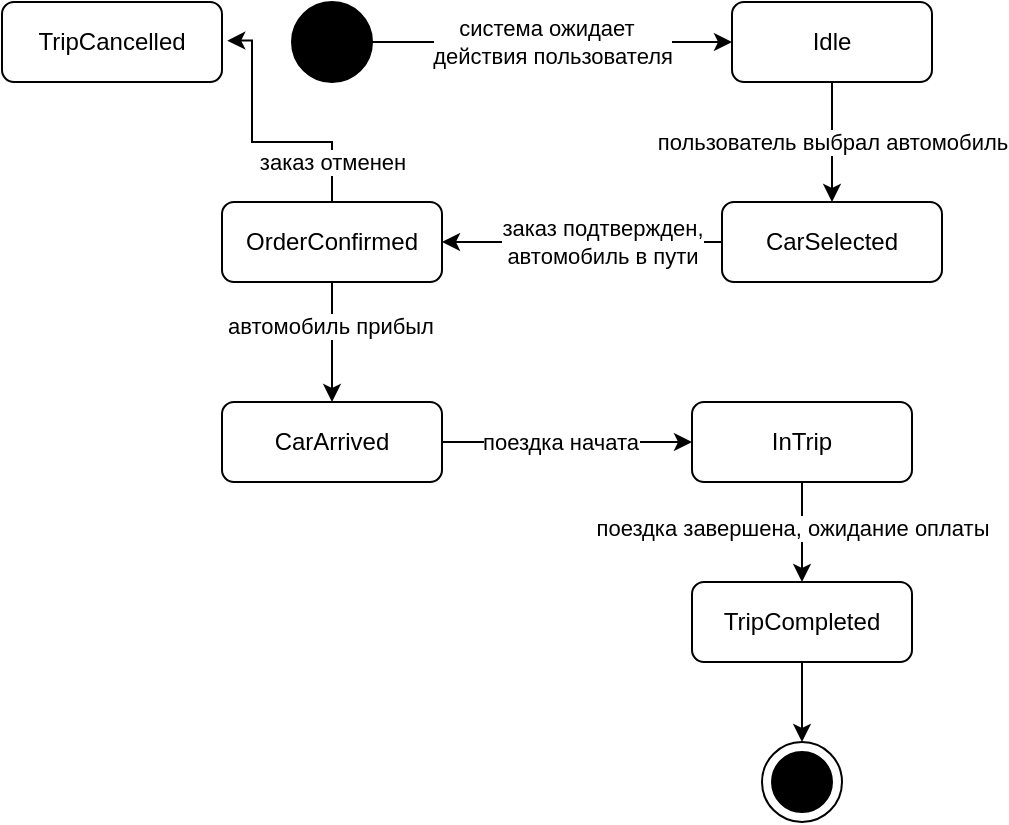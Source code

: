 <mxfile version="24.9.0">
  <diagram name="Страница — 1" id="zRIosCJsAUis-2vK1r5C">
    <mxGraphModel dx="1420" dy="614" grid="1" gridSize="10" guides="1" tooltips="1" connect="1" arrows="1" fold="1" page="1" pageScale="1" pageWidth="827" pageHeight="1169" math="0" shadow="0">
      <root>
        <mxCell id="0" />
        <mxCell id="1" parent="0" />
        <mxCell id="nmZ81usScESoOWujH9D9-5" value="система ожидает&amp;nbsp;&amp;nbsp;&lt;div&gt;действия пользователя&lt;/div&gt;" style="edgeStyle=orthogonalEdgeStyle;rounded=0;orthogonalLoop=1;jettySize=auto;html=1;entryX=0;entryY=0.5;entryDx=0;entryDy=0;" edge="1" parent="1" source="nmZ81usScESoOWujH9D9-1" target="nmZ81usScESoOWujH9D9-4">
          <mxGeometry relative="1" as="geometry" />
        </mxCell>
        <mxCell id="nmZ81usScESoOWujH9D9-1" value="" style="shape=ellipse;html=1;fillColor=strokeColor;fontSize=18;fontColor=#ffffff;" vertex="1" parent="1">
          <mxGeometry x="60" y="120" width="40" height="40" as="geometry" />
        </mxCell>
        <mxCell id="nmZ81usScESoOWujH9D9-7" value="пользователь выбрал автомобиль" style="edgeStyle=orthogonalEdgeStyle;rounded=0;orthogonalLoop=1;jettySize=auto;html=1;" edge="1" parent="1" source="nmZ81usScESoOWujH9D9-4" target="nmZ81usScESoOWujH9D9-6">
          <mxGeometry relative="1" as="geometry" />
        </mxCell>
        <mxCell id="nmZ81usScESoOWujH9D9-4" value="Idle" style="shape=rect;rounded=1;html=1;whiteSpace=wrap;align=center;" vertex="1" parent="1">
          <mxGeometry x="280" y="120" width="100" height="40" as="geometry" />
        </mxCell>
        <mxCell id="nmZ81usScESoOWujH9D9-12" value="заказ подтвержден,&lt;div&gt;автомобиль в пути&lt;/div&gt;" style="edgeStyle=orthogonalEdgeStyle;rounded=0;orthogonalLoop=1;jettySize=auto;html=1;" edge="1" parent="1" source="nmZ81usScESoOWujH9D9-6" target="nmZ81usScESoOWujH9D9-11">
          <mxGeometry x="-0.143" relative="1" as="geometry">
            <mxPoint as="offset" />
          </mxGeometry>
        </mxCell>
        <mxCell id="nmZ81usScESoOWujH9D9-6" value="CarSelected" style="whiteSpace=wrap;html=1;rounded=1;" vertex="1" parent="1">
          <mxGeometry x="275" y="220" width="110" height="40" as="geometry" />
        </mxCell>
        <mxCell id="nmZ81usScESoOWujH9D9-14" value="" style="edgeStyle=orthogonalEdgeStyle;rounded=0;orthogonalLoop=1;jettySize=auto;html=1;" edge="1" parent="1" source="nmZ81usScESoOWujH9D9-11" target="nmZ81usScESoOWujH9D9-13">
          <mxGeometry relative="1" as="geometry" />
        </mxCell>
        <mxCell id="nmZ81usScESoOWujH9D9-15" value="автомобиль прибыл" style="edgeLabel;html=1;align=center;verticalAlign=middle;resizable=0;points=[];" vertex="1" connectable="0" parent="nmZ81usScESoOWujH9D9-14">
          <mxGeometry x="-0.267" y="-1" relative="1" as="geometry">
            <mxPoint as="offset" />
          </mxGeometry>
        </mxCell>
        <mxCell id="nmZ81usScESoOWujH9D9-26" style="edgeStyle=orthogonalEdgeStyle;rounded=0;orthogonalLoop=1;jettySize=auto;html=1;exitX=0;exitY=0.5;exitDx=0;exitDy=0;" edge="1" parent="1" source="nmZ81usScESoOWujH9D9-11">
          <mxGeometry relative="1" as="geometry">
            <mxPoint x="25" y="240.167" as="targetPoint" />
          </mxGeometry>
        </mxCell>
        <mxCell id="nmZ81usScESoOWujH9D9-11" value="OrderConfirmed" style="whiteSpace=wrap;html=1;rounded=1;" vertex="1" parent="1">
          <mxGeometry x="25" y="220" width="110" height="40" as="geometry" />
        </mxCell>
        <mxCell id="nmZ81usScESoOWujH9D9-17" value="" style="edgeStyle=orthogonalEdgeStyle;rounded=0;orthogonalLoop=1;jettySize=auto;html=1;" edge="1" parent="1" source="nmZ81usScESoOWujH9D9-13" target="nmZ81usScESoOWujH9D9-16">
          <mxGeometry relative="1" as="geometry" />
        </mxCell>
        <mxCell id="nmZ81usScESoOWujH9D9-18" value="поездка начата" style="edgeLabel;html=1;align=center;verticalAlign=middle;resizable=0;points=[];" vertex="1" connectable="0" parent="nmZ81usScESoOWujH9D9-17">
          <mxGeometry x="-0.388" y="1" relative="1" as="geometry">
            <mxPoint x="20" y="1" as="offset" />
          </mxGeometry>
        </mxCell>
        <mxCell id="nmZ81usScESoOWujH9D9-13" value="CarArrived" style="whiteSpace=wrap;html=1;rounded=1;" vertex="1" parent="1">
          <mxGeometry x="25" y="320" width="110" height="40" as="geometry" />
        </mxCell>
        <mxCell id="nmZ81usScESoOWujH9D9-20" value="" style="edgeStyle=orthogonalEdgeStyle;rounded=0;orthogonalLoop=1;jettySize=auto;html=1;" edge="1" parent="1" source="nmZ81usScESoOWujH9D9-16" target="nmZ81usScESoOWujH9D9-19">
          <mxGeometry relative="1" as="geometry" />
        </mxCell>
        <mxCell id="nmZ81usScESoOWujH9D9-21" value="поездка завершена, ожидание оплаты" style="edgeLabel;html=1;align=center;verticalAlign=middle;resizable=0;points=[];" vertex="1" connectable="0" parent="nmZ81usScESoOWujH9D9-20">
          <mxGeometry x="-0.093" y="-5" relative="1" as="geometry">
            <mxPoint as="offset" />
          </mxGeometry>
        </mxCell>
        <mxCell id="nmZ81usScESoOWujH9D9-16" value="InTrip" style="whiteSpace=wrap;html=1;rounded=1;" vertex="1" parent="1">
          <mxGeometry x="260" y="320" width="110" height="40" as="geometry" />
        </mxCell>
        <mxCell id="nmZ81usScESoOWujH9D9-19" value="TripCompleted" style="whiteSpace=wrap;html=1;rounded=1;" vertex="1" parent="1">
          <mxGeometry x="260" y="410" width="110" height="40" as="geometry" />
        </mxCell>
        <mxCell id="nmZ81usScESoOWujH9D9-22" value="TripCancelled" style="whiteSpace=wrap;html=1;rounded=1;" vertex="1" parent="1">
          <mxGeometry x="-85" y="120" width="110" height="40" as="geometry" />
        </mxCell>
        <mxCell id="nmZ81usScESoOWujH9D9-27" value="&lt;span style=&quot;color: rgb(0, 0, 0); font-family: Helvetica; font-size: 11px; font-style: normal; font-variant-ligatures: normal; font-variant-caps: normal; font-weight: 400; letter-spacing: normal; orphans: 2; text-align: center; text-indent: 0px; text-transform: none; widows: 2; word-spacing: 0px; -webkit-text-stroke-width: 0px; white-space: nowrap; background-color: rgb(255, 255, 255); text-decoration-thickness: initial; text-decoration-style: initial; text-decoration-color: initial; display: inline !important; float: none;&quot;&gt;заказ отменен&lt;/span&gt;" style="edgeStyle=orthogonalEdgeStyle;rounded=0;orthogonalLoop=1;jettySize=auto;html=1;entryX=1.024;entryY=0.483;entryDx=0;entryDy=0;entryPerimeter=0;" edge="1" parent="1" source="nmZ81usScESoOWujH9D9-11" target="nmZ81usScESoOWujH9D9-22">
          <mxGeometry x="-0.7" relative="1" as="geometry">
            <Array as="points">
              <mxPoint x="80" y="190" />
              <mxPoint x="40" y="190" />
              <mxPoint x="40" y="139" />
            </Array>
            <mxPoint as="offset" />
          </mxGeometry>
        </mxCell>
        <mxCell id="nmZ81usScESoOWujH9D9-30" value="" style="shape=mxgraph.sysml.actFinal;html=1;verticalLabelPosition=bottom;labelBackgroundColor=#ffffff;verticalAlign=top;" vertex="1" parent="1">
          <mxGeometry x="295" y="490" width="40" height="40" as="geometry" />
        </mxCell>
        <mxCell id="nmZ81usScESoOWujH9D9-31" style="edgeStyle=orthogonalEdgeStyle;rounded=0;orthogonalLoop=1;jettySize=auto;html=1;entryX=0.5;entryY=0;entryDx=0;entryDy=0;entryPerimeter=0;" edge="1" parent="1" source="nmZ81usScESoOWujH9D9-19" target="nmZ81usScESoOWujH9D9-30">
          <mxGeometry relative="1" as="geometry" />
        </mxCell>
      </root>
    </mxGraphModel>
  </diagram>
</mxfile>
